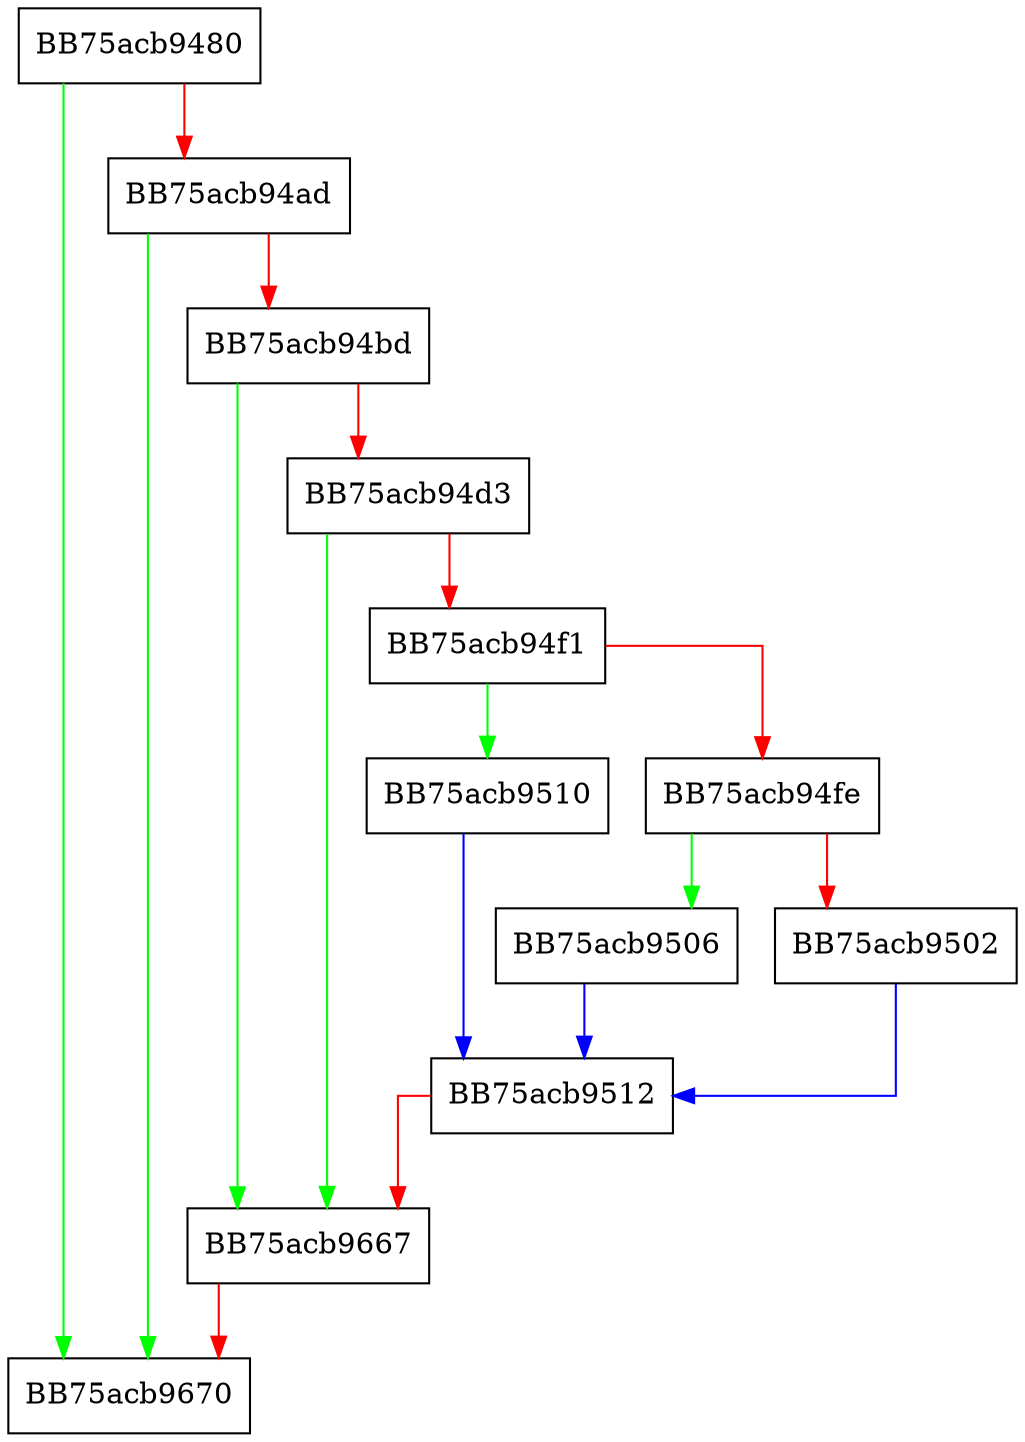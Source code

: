 digraph Scan {
  node [shape="box"];
  graph [splines=ortho];
  BB75acb9480 -> BB75acb9670 [color="green"];
  BB75acb9480 -> BB75acb94ad [color="red"];
  BB75acb94ad -> BB75acb9670 [color="green"];
  BB75acb94ad -> BB75acb94bd [color="red"];
  BB75acb94bd -> BB75acb9667 [color="green"];
  BB75acb94bd -> BB75acb94d3 [color="red"];
  BB75acb94d3 -> BB75acb9667 [color="green"];
  BB75acb94d3 -> BB75acb94f1 [color="red"];
  BB75acb94f1 -> BB75acb9510 [color="green"];
  BB75acb94f1 -> BB75acb94fe [color="red"];
  BB75acb94fe -> BB75acb9506 [color="green"];
  BB75acb94fe -> BB75acb9502 [color="red"];
  BB75acb9502 -> BB75acb9512 [color="blue"];
  BB75acb9506 -> BB75acb9512 [color="blue"];
  BB75acb9510 -> BB75acb9512 [color="blue"];
  BB75acb9512 -> BB75acb9667 [color="red"];
  BB75acb9667 -> BB75acb9670 [color="red"];
}